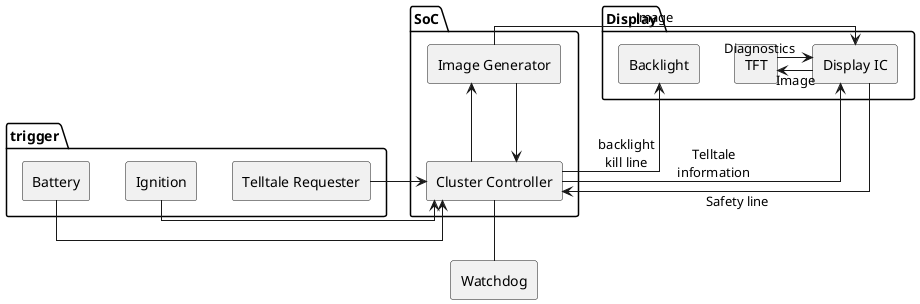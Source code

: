'SPDX-License-Identifier: CC-BY-4.0
@startuml
skinparam componentStyle rectangle
skinparam linetype ortho

package "trigger"{ 
[Telltale Requester]
[Ignition]
[Battery]
}
package "SoC" {
  [Cluster Controller] -up-> [Image Generator] 
  [Image Generator] -down-> [Cluster Controller]
 
  [Cluster Controller] <-left- [Telltale Requester]
  [Cluster Controller] <-left- [Ignition]
  [Cluster Controller] <-left- [Battery]
}
package "Display" {
  [Display IC] <-l- [Image Generator] : image
  [Display IC] <-r- [Cluster Controller] : Telltale\ninformation
  [Display IC] -r-> [Cluster Controller] : Safety line
  [TFT] -> [Display IC] : Diagnostics
  [TFT] <- [Display IC] : Image
  [Backlight] <-- [Cluster Controller]: backlight\nkill line
}
[Watchdog] -u- [Cluster Controller]
@enduml
